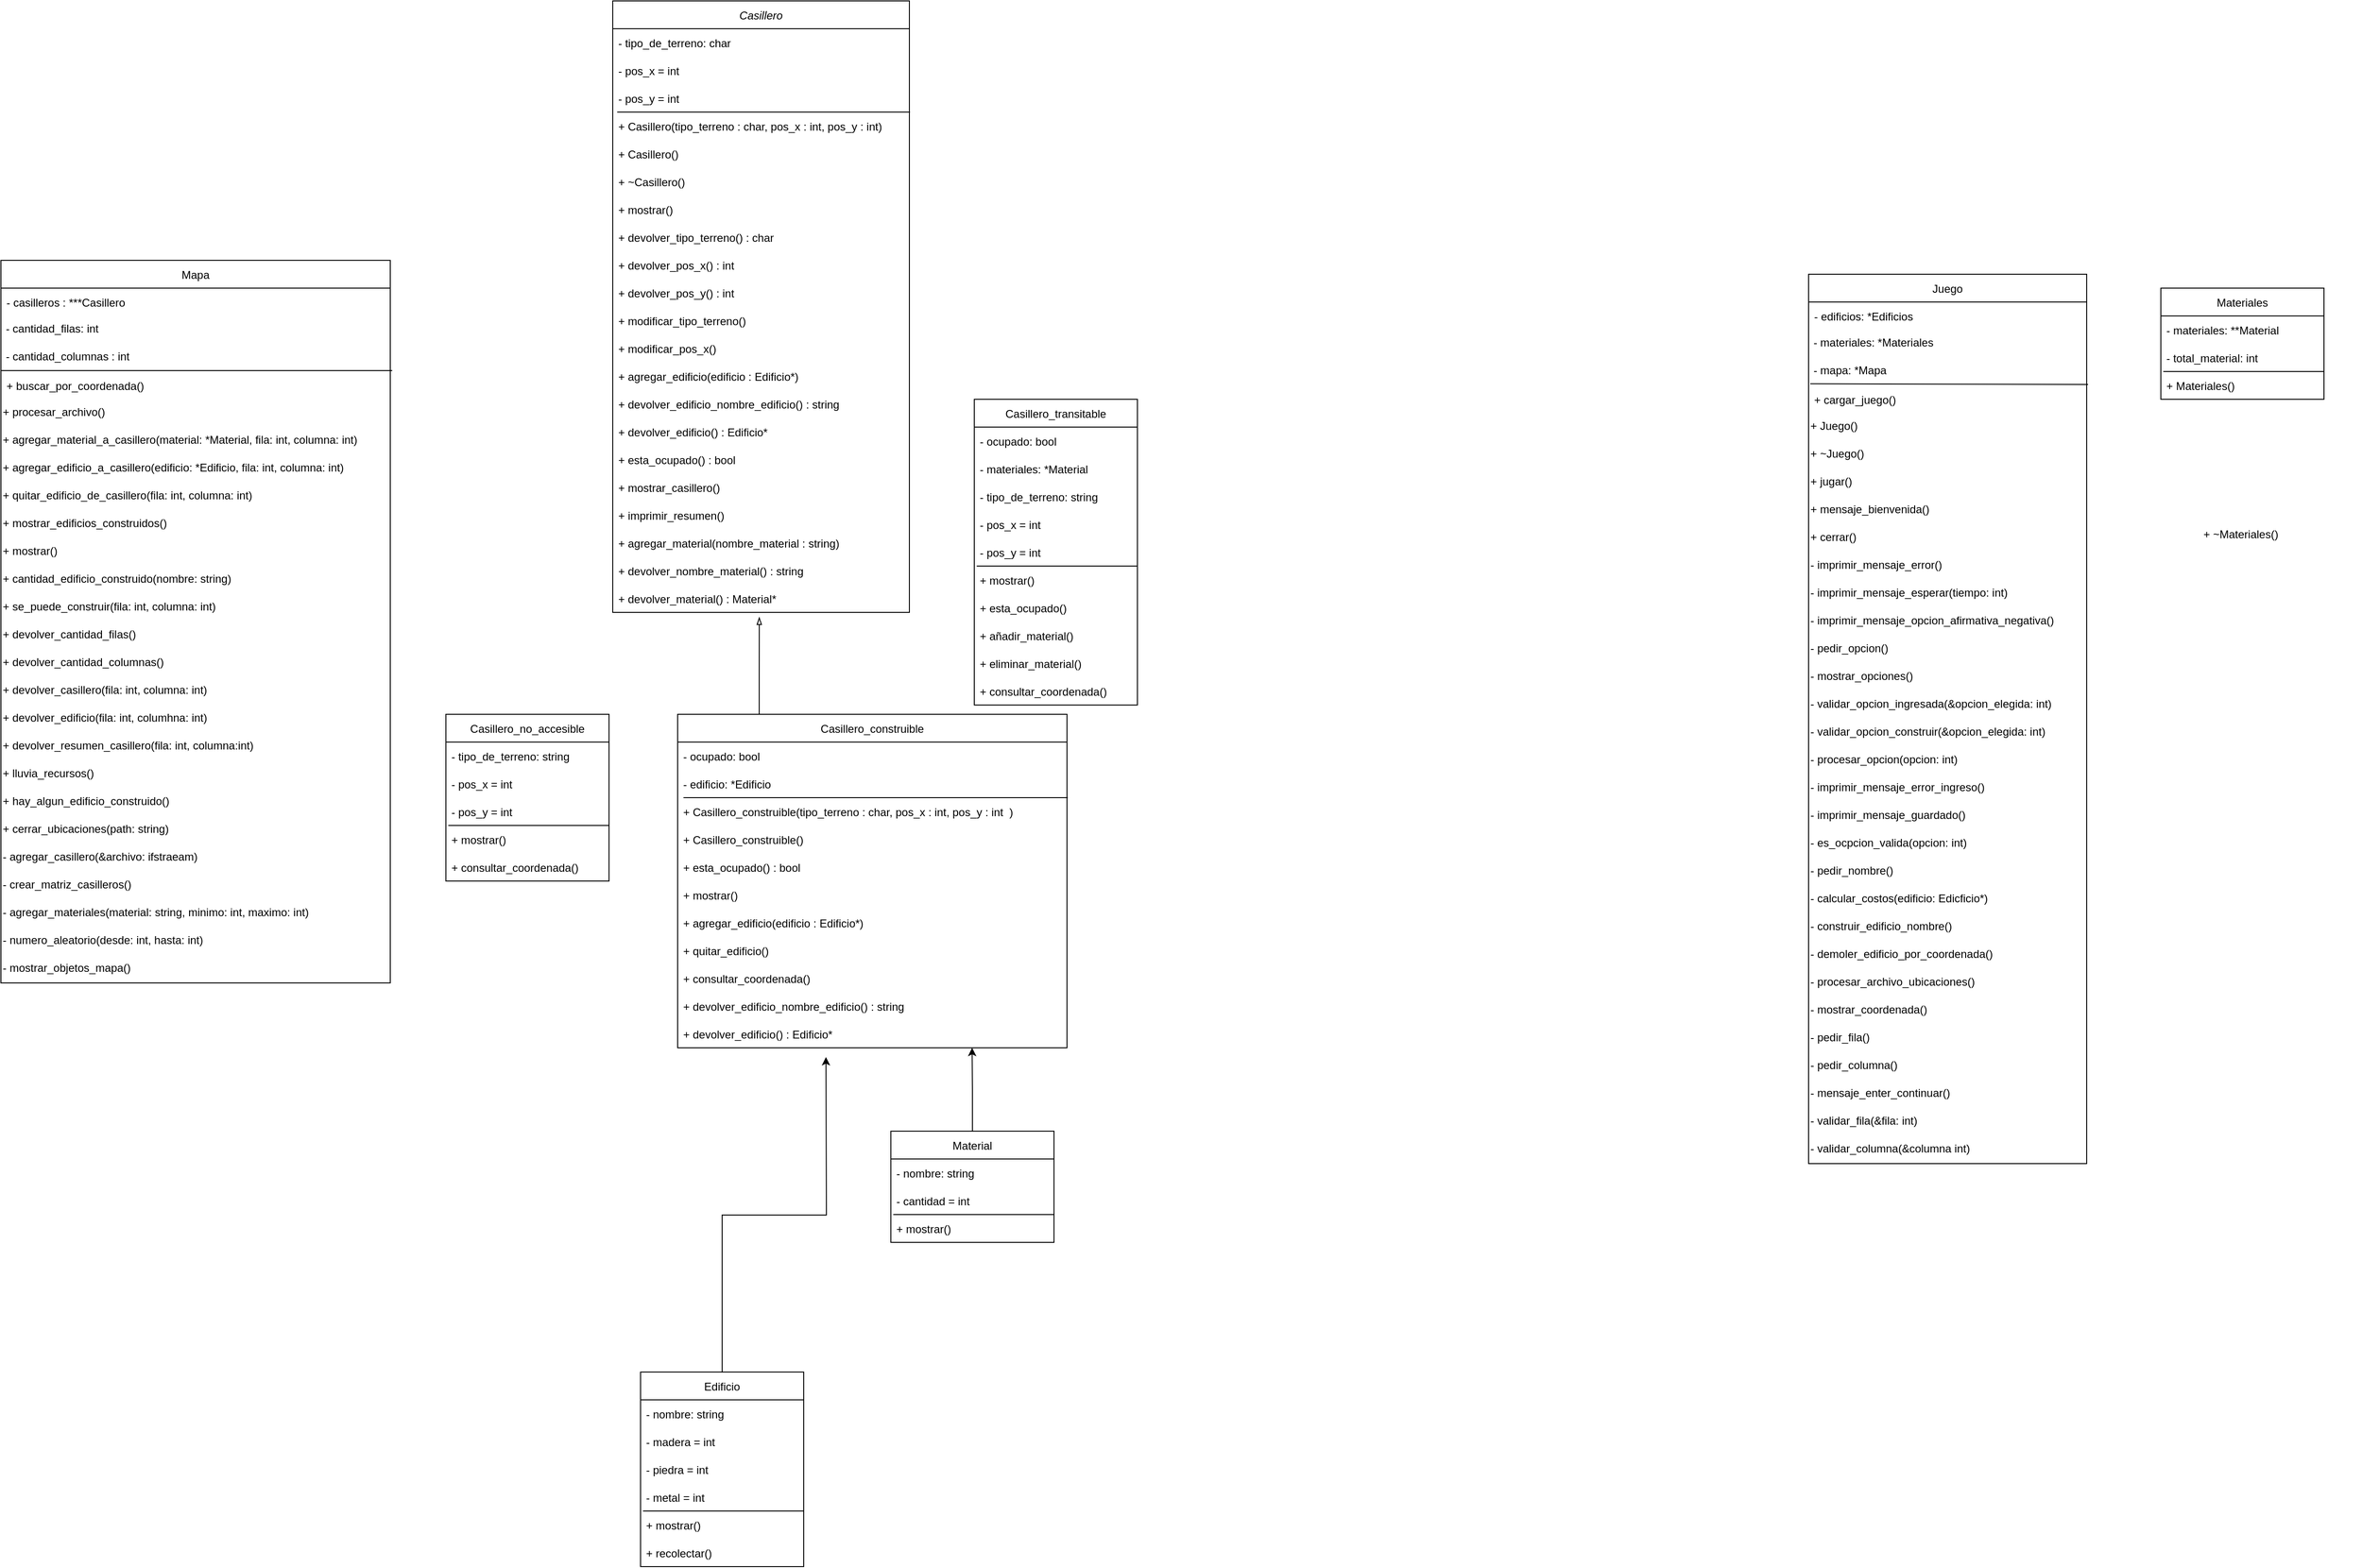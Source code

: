 <mxfile version="15.7.0" type="github">
  <diagram id="C5RBs43oDa-KdzZeNtuy" name="Page-1">
    <mxGraphModel dx="398" dy="1625" grid="1" gridSize="10" guides="1" tooltips="1" connect="1" arrows="1" fold="1" page="1" pageScale="1" pageWidth="827" pageHeight="1169" math="0" shadow="0">
      <root>
        <mxCell id="WIyWlLk6GJQsqaUBKTNV-0" />
        <mxCell id="WIyWlLk6GJQsqaUBKTNV-1" parent="WIyWlLk6GJQsqaUBKTNV-0" />
        <mxCell id="Kev87G5NXUICbZVva8Oe-28" style="edgeStyle=orthogonalEdgeStyle;rounded=0;orthogonalLoop=1;jettySize=auto;html=1;entryX=0.494;entryY=1.167;entryDx=0;entryDy=0;entryPerimeter=0;endArrow=blockThin;endFill=0;" edge="1" parent="WIyWlLk6GJQsqaUBKTNV-1" source="xGXZ_tOPPtuFmqoxac-9-1" target="Kev87G5NXUICbZVva8Oe-19">
          <mxGeometry relative="1" as="geometry">
            <Array as="points">
              <mxPoint x="848" y="540" />
              <mxPoint x="848" y="540" />
            </Array>
          </mxGeometry>
        </mxCell>
        <mxCell id="xGXZ_tOPPtuFmqoxac-9-1" value="Casillero_construible" style="swimlane;fontStyle=0;childLayout=stackLayout;horizontal=1;startSize=30;horizontalStack=0;resizeParent=1;resizeParentMax=0;resizeLast=0;collapsible=1;marginBottom=0;" parent="WIyWlLk6GJQsqaUBKTNV-1" vertex="1">
          <mxGeometry x="760" y="580" width="420" height="360" as="geometry" />
        </mxCell>
        <mxCell id="xGXZ_tOPPtuFmqoxac-9-2" value="- ocupado: bool" style="text;strokeColor=none;fillColor=none;align=left;verticalAlign=middle;spacingLeft=4;spacingRight=4;overflow=hidden;points=[[0,0.5],[1,0.5]];portConstraint=eastwest;rotatable=0;" parent="xGXZ_tOPPtuFmqoxac-9-1" vertex="1">
          <mxGeometry y="30" width="420" height="30" as="geometry" />
        </mxCell>
        <mxCell id="xGXZ_tOPPtuFmqoxac-9-3" value="- edificio: *Edificio" style="text;strokeColor=none;fillColor=none;align=left;verticalAlign=middle;spacingLeft=4;spacingRight=4;overflow=hidden;points=[[0,0.5],[1,0.5]];portConstraint=eastwest;rotatable=0;" parent="xGXZ_tOPPtuFmqoxac-9-1" vertex="1">
          <mxGeometry y="60" width="420" height="30" as="geometry" />
        </mxCell>
        <mxCell id="xGXZ_tOPPtuFmqoxac-9-9" value="" style="endArrow=none;html=1;rounded=0;entryX=1.002;entryY=0;entryDx=0;entryDy=0;entryPerimeter=0;exitX=0.015;exitY=0;exitDx=0;exitDy=0;exitPerimeter=0;" parent="xGXZ_tOPPtuFmqoxac-9-1" source="xGXZ_tOPPtuFmqoxac-9-8" target="xGXZ_tOPPtuFmqoxac-9-8" edge="1">
          <mxGeometry width="50" height="50" relative="1" as="geometry">
            <mxPoint y="179" as="sourcePoint" />
            <mxPoint x="120" y="179" as="targetPoint" />
          </mxGeometry>
        </mxCell>
        <mxCell id="xGXZ_tOPPtuFmqoxac-9-8" value="+ Casillero_construible(tipo_terreno : char, pos_x : int, pos_y : int  )" style="text;strokeColor=none;fillColor=none;align=left;verticalAlign=middle;spacingLeft=4;spacingRight=4;overflow=hidden;points=[[0,0.5],[1,0.5]];portConstraint=eastwest;rotatable=0;" parent="xGXZ_tOPPtuFmqoxac-9-1" vertex="1">
          <mxGeometry y="90" width="420" height="30" as="geometry" />
        </mxCell>
        <mxCell id="Kev87G5NXUICbZVva8Oe-29" value="+ Casillero_construible()" style="text;strokeColor=none;fillColor=none;align=left;verticalAlign=middle;spacingLeft=4;spacingRight=4;overflow=hidden;points=[[0,0.5],[1,0.5]];portConstraint=eastwest;rotatable=0;" vertex="1" parent="xGXZ_tOPPtuFmqoxac-9-1">
          <mxGeometry y="120" width="420" height="30" as="geometry" />
        </mxCell>
        <mxCell id="xGXZ_tOPPtuFmqoxac-9-10" value="+ esta_ocupado() : bool" style="text;strokeColor=none;fillColor=none;align=left;verticalAlign=middle;spacingLeft=4;spacingRight=4;overflow=hidden;points=[[0,0.5],[1,0.5]];portConstraint=eastwest;rotatable=0;" parent="xGXZ_tOPPtuFmqoxac-9-1" vertex="1">
          <mxGeometry y="150" width="420" height="30" as="geometry" />
        </mxCell>
        <mxCell id="Kev87G5NXUICbZVva8Oe-30" value="+ mostrar()" style="text;strokeColor=none;fillColor=none;align=left;verticalAlign=middle;spacingLeft=4;spacingRight=4;overflow=hidden;points=[[0,0.5],[1,0.5]];portConstraint=eastwest;rotatable=0;" vertex="1" parent="xGXZ_tOPPtuFmqoxac-9-1">
          <mxGeometry y="180" width="420" height="30" as="geometry" />
        </mxCell>
        <mxCell id="Kev87G5NXUICbZVva8Oe-31" value="+ agregar_edificio(edificio : Edificio*)" style="text;strokeColor=none;fillColor=none;align=left;verticalAlign=middle;spacingLeft=4;spacingRight=4;overflow=hidden;points=[[0,0.5],[1,0.5]];portConstraint=eastwest;rotatable=0;" vertex="1" parent="xGXZ_tOPPtuFmqoxac-9-1">
          <mxGeometry y="210" width="420" height="30" as="geometry" />
        </mxCell>
        <mxCell id="Kev87G5NXUICbZVva8Oe-17" value="+ quitar_edificio()" style="text;strokeColor=none;fillColor=none;align=left;verticalAlign=middle;spacingLeft=4;spacingRight=4;overflow=hidden;points=[[0,0.5],[1,0.5]];portConstraint=eastwest;rotatable=0;" vertex="1" parent="xGXZ_tOPPtuFmqoxac-9-1">
          <mxGeometry y="240" width="420" height="30" as="geometry" />
        </mxCell>
        <mxCell id="xGXZ_tOPPtuFmqoxac-9-31" value="+ consultar_coordenada()" style="text;strokeColor=none;fillColor=none;align=left;verticalAlign=middle;spacingLeft=4;spacingRight=4;overflow=hidden;points=[[0,0.5],[1,0.5]];portConstraint=eastwest;rotatable=0;" parent="xGXZ_tOPPtuFmqoxac-9-1" vertex="1">
          <mxGeometry y="270" width="420" height="30" as="geometry" />
        </mxCell>
        <mxCell id="Kev87G5NXUICbZVva8Oe-32" value="+ devolver_edificio_nombre_edificio() : string" style="text;strokeColor=none;fillColor=none;align=left;verticalAlign=middle;spacingLeft=4;spacingRight=4;overflow=hidden;points=[[0,0.5],[1,0.5]];portConstraint=eastwest;rotatable=0;" vertex="1" parent="xGXZ_tOPPtuFmqoxac-9-1">
          <mxGeometry y="300" width="420" height="30" as="geometry" />
        </mxCell>
        <mxCell id="Kev87G5NXUICbZVva8Oe-33" value="+ devolver_edificio() : Edificio*" style="text;strokeColor=none;fillColor=none;align=left;verticalAlign=middle;spacingLeft=4;spacingRight=4;overflow=hidden;points=[[0,0.5],[1,0.5]];portConstraint=eastwest;rotatable=0;" vertex="1" parent="xGXZ_tOPPtuFmqoxac-9-1">
          <mxGeometry y="330" width="420" height="30" as="geometry" />
        </mxCell>
        <mxCell id="xGXZ_tOPPtuFmqoxac-9-15" value="Mapa" style="swimlane;fontStyle=0;childLayout=stackLayout;horizontal=1;startSize=30;horizontalStack=0;resizeParent=1;resizeParentMax=0;resizeLast=0;collapsible=1;marginBottom=0;" parent="WIyWlLk6GJQsqaUBKTNV-1" vertex="1">
          <mxGeometry x="30" y="90" width="420" height="780" as="geometry" />
        </mxCell>
        <mxCell id="xGXZ_tOPPtuFmqoxac-9-28" value="- casilleros : ***Casillero " style="text;strokeColor=none;fillColor=none;align=left;verticalAlign=middle;spacingLeft=4;spacingRight=4;overflow=hidden;points=[[0,0.5],[1,0.5]];portConstraint=eastwest;rotatable=0;" parent="xGXZ_tOPPtuFmqoxac-9-15" vertex="1">
          <mxGeometry y="30" width="420" height="30" as="geometry" />
        </mxCell>
        <mxCell id="xGXZ_tOPPtuFmqoxac-9-241" value="&amp;nbsp;- cantidad_filas: int" style="text;whiteSpace=wrap;html=1;" parent="xGXZ_tOPPtuFmqoxac-9-15" vertex="1">
          <mxGeometry y="60" width="420" height="30" as="geometry" />
        </mxCell>
        <mxCell id="ObjNiQtIe-y4PP9NIwSY-3" value="&amp;nbsp;- cantidad_columnas : int" style="text;whiteSpace=wrap;html=1;" vertex="1" parent="xGXZ_tOPPtuFmqoxac-9-15">
          <mxGeometry y="90" width="420" height="30" as="geometry" />
        </mxCell>
        <mxCell id="xGXZ_tOPPtuFmqoxac-9-29" value="+ buscar_por_coordenada()" style="text;strokeColor=none;fillColor=none;align=left;verticalAlign=middle;spacingLeft=4;spacingRight=4;overflow=hidden;points=[[0,0.5],[1,0.5]];portConstraint=eastwest;rotatable=0;" parent="xGXZ_tOPPtuFmqoxac-9-15" vertex="1">
          <mxGeometry y="120" width="420" height="30" as="geometry" />
        </mxCell>
        <mxCell id="xGXZ_tOPPtuFmqoxac-9-21" value="" style="endArrow=none;html=1;rounded=0;entryX=1.005;entryY=-0.033;entryDx=0;entryDy=0;entryPerimeter=0;" parent="xGXZ_tOPPtuFmqoxac-9-15" target="xGXZ_tOPPtuFmqoxac-9-29" edge="1">
          <mxGeometry width="50" height="50" relative="1" as="geometry">
            <mxPoint y="119" as="sourcePoint" />
            <mxPoint x="139.44" y="60.16" as="targetPoint" />
            <Array as="points">
              <mxPoint x="180" y="119" />
            </Array>
          </mxGeometry>
        </mxCell>
        <mxCell id="ObjNiQtIe-y4PP9NIwSY-4" value="+ procesar_archivo()&amp;nbsp;" style="text;whiteSpace=wrap;html=1;" vertex="1" parent="xGXZ_tOPPtuFmqoxac-9-15">
          <mxGeometry y="150" width="420" height="30" as="geometry" />
        </mxCell>
        <mxCell id="ObjNiQtIe-y4PP9NIwSY-8" value="+ agregar_material_a_casillero(material: *Material, fila: int, columna: int)" style="text;whiteSpace=wrap;html=1;" vertex="1" parent="xGXZ_tOPPtuFmqoxac-9-15">
          <mxGeometry y="180" width="420" height="30" as="geometry" />
        </mxCell>
        <mxCell id="ObjNiQtIe-y4PP9NIwSY-6" value="+ agregar_edificio_a_casillero(edificio: *Edificio, fila: int, columna: int)" style="text;whiteSpace=wrap;html=1;" vertex="1" parent="xGXZ_tOPPtuFmqoxac-9-15">
          <mxGeometry y="210" width="420" height="30" as="geometry" />
        </mxCell>
        <mxCell id="ObjNiQtIe-y4PP9NIwSY-9" value="+ quitar_edificio_de_casillero(fila: int, columna: int)" style="text;whiteSpace=wrap;html=1;" vertex="1" parent="xGXZ_tOPPtuFmqoxac-9-15">
          <mxGeometry y="240" width="420" height="30" as="geometry" />
        </mxCell>
        <mxCell id="ObjNiQtIe-y4PP9NIwSY-10" value="+ mostrar_edificios_construidos()" style="text;whiteSpace=wrap;html=1;" vertex="1" parent="xGXZ_tOPPtuFmqoxac-9-15">
          <mxGeometry y="270" width="420" height="30" as="geometry" />
        </mxCell>
        <mxCell id="ObjNiQtIe-y4PP9NIwSY-5" value="+ mostrar()" style="text;whiteSpace=wrap;html=1;" vertex="1" parent="xGXZ_tOPPtuFmqoxac-9-15">
          <mxGeometry y="300" width="420" height="30" as="geometry" />
        </mxCell>
        <mxCell id="ObjNiQtIe-y4PP9NIwSY-11" value="+ cantidad_edificio_construido(nombre: string)" style="text;whiteSpace=wrap;html=1;" vertex="1" parent="xGXZ_tOPPtuFmqoxac-9-15">
          <mxGeometry y="330" width="420" height="30" as="geometry" />
        </mxCell>
        <mxCell id="ObjNiQtIe-y4PP9NIwSY-12" value="+ se_puede_construir(fila: int, columna: int)" style="text;whiteSpace=wrap;html=1;" vertex="1" parent="xGXZ_tOPPtuFmqoxac-9-15">
          <mxGeometry y="360" width="420" height="30" as="geometry" />
        </mxCell>
        <mxCell id="ObjNiQtIe-y4PP9NIwSY-13" value="+ devolver_cantidad_filas()" style="text;whiteSpace=wrap;html=1;" vertex="1" parent="xGXZ_tOPPtuFmqoxac-9-15">
          <mxGeometry y="390" width="420" height="30" as="geometry" />
        </mxCell>
        <mxCell id="ObjNiQtIe-y4PP9NIwSY-14" value="+ devolver_cantidad_columnas()" style="text;whiteSpace=wrap;html=1;" vertex="1" parent="xGXZ_tOPPtuFmqoxac-9-15">
          <mxGeometry y="420" width="420" height="30" as="geometry" />
        </mxCell>
        <mxCell id="ObjNiQtIe-y4PP9NIwSY-15" value="+ devolver_casillero(fila: int, columna: int)" style="text;whiteSpace=wrap;html=1;" vertex="1" parent="xGXZ_tOPPtuFmqoxac-9-15">
          <mxGeometry y="450" width="420" height="30" as="geometry" />
        </mxCell>
        <mxCell id="ObjNiQtIe-y4PP9NIwSY-17" value="+ devolver_edificio(fila: int, columhna: int)" style="text;whiteSpace=wrap;html=1;" vertex="1" parent="xGXZ_tOPPtuFmqoxac-9-15">
          <mxGeometry y="480" width="420" height="30" as="geometry" />
        </mxCell>
        <mxCell id="ObjNiQtIe-y4PP9NIwSY-16" value="+ devolver_resumen_casillero(fila: int, columna:int)" style="text;whiteSpace=wrap;html=1;" vertex="1" parent="xGXZ_tOPPtuFmqoxac-9-15">
          <mxGeometry y="510" width="420" height="30" as="geometry" />
        </mxCell>
        <mxCell id="ObjNiQtIe-y4PP9NIwSY-18" value="+ lluvia_recursos()" style="text;whiteSpace=wrap;html=1;" vertex="1" parent="xGXZ_tOPPtuFmqoxac-9-15">
          <mxGeometry y="540" width="420" height="30" as="geometry" />
        </mxCell>
        <mxCell id="ObjNiQtIe-y4PP9NIwSY-19" value="+ hay_algun_edificio_construido()" style="text;whiteSpace=wrap;html=1;" vertex="1" parent="xGXZ_tOPPtuFmqoxac-9-15">
          <mxGeometry y="570" width="420" height="30" as="geometry" />
        </mxCell>
        <mxCell id="ObjNiQtIe-y4PP9NIwSY-20" value="+ cerrar_ubicaciones(path: string)" style="text;whiteSpace=wrap;html=1;" vertex="1" parent="xGXZ_tOPPtuFmqoxac-9-15">
          <mxGeometry y="600" width="420" height="30" as="geometry" />
        </mxCell>
        <mxCell id="ObjNiQtIe-y4PP9NIwSY-21" value="- agregar_casillero(&amp;amp;archivo: ifstraeam)" style="text;whiteSpace=wrap;html=1;" vertex="1" parent="xGXZ_tOPPtuFmqoxac-9-15">
          <mxGeometry y="630" width="420" height="30" as="geometry" />
        </mxCell>
        <mxCell id="ObjNiQtIe-y4PP9NIwSY-22" value="- crear_matriz_casilleros()" style="text;whiteSpace=wrap;html=1;" vertex="1" parent="xGXZ_tOPPtuFmqoxac-9-15">
          <mxGeometry y="660" width="420" height="30" as="geometry" />
        </mxCell>
        <mxCell id="ObjNiQtIe-y4PP9NIwSY-24" value="- agregar_materiales(material: string, minimo: int, maximo: int)" style="text;whiteSpace=wrap;html=1;" vertex="1" parent="xGXZ_tOPPtuFmqoxac-9-15">
          <mxGeometry y="690" width="420" height="30" as="geometry" />
        </mxCell>
        <mxCell id="ObjNiQtIe-y4PP9NIwSY-23" value="- numero_aleatorio(desde: int, hasta: int)" style="text;whiteSpace=wrap;html=1;" vertex="1" parent="xGXZ_tOPPtuFmqoxac-9-15">
          <mxGeometry y="720" width="420" height="30" as="geometry" />
        </mxCell>
        <mxCell id="ObjNiQtIe-y4PP9NIwSY-25" value="- mostrar_objetos_mapa()" style="text;whiteSpace=wrap;html=1;" vertex="1" parent="xGXZ_tOPPtuFmqoxac-9-15">
          <mxGeometry y="750" width="420" height="30" as="geometry" />
        </mxCell>
        <mxCell id="xGXZ_tOPPtuFmqoxac-9-189" value="Casillero_transitable" style="swimlane;fontStyle=0;childLayout=stackLayout;horizontal=1;startSize=30;horizontalStack=0;resizeParent=1;resizeParentMax=0;resizeLast=0;collapsible=1;marginBottom=0;" parent="WIyWlLk6GJQsqaUBKTNV-1" vertex="1">
          <mxGeometry x="1080" y="240" width="176" height="330" as="geometry" />
        </mxCell>
        <mxCell id="xGXZ_tOPPtuFmqoxac-9-190" value="- ocupado: bool" style="text;strokeColor=none;fillColor=none;align=left;verticalAlign=middle;spacingLeft=4;spacingRight=4;overflow=hidden;points=[[0,0.5],[1,0.5]];portConstraint=eastwest;rotatable=0;" parent="xGXZ_tOPPtuFmqoxac-9-189" vertex="1">
          <mxGeometry y="30" width="176" height="30" as="geometry" />
        </mxCell>
        <mxCell id="xGXZ_tOPPtuFmqoxac-9-192" value="- materiales: *Material" style="text;strokeColor=none;fillColor=none;align=left;verticalAlign=middle;spacingLeft=4;spacingRight=4;overflow=hidden;points=[[0,0.5],[1,0.5]];portConstraint=eastwest;rotatable=0;" parent="xGXZ_tOPPtuFmqoxac-9-189" vertex="1">
          <mxGeometry y="60" width="176" height="30" as="geometry" />
        </mxCell>
        <mxCell id="xGXZ_tOPPtuFmqoxac-9-193" value="- tipo_de_terreno: string" style="text;strokeColor=none;fillColor=none;align=left;verticalAlign=middle;spacingLeft=4;spacingRight=4;overflow=hidden;points=[[0,0.5],[1,0.5]];portConstraint=eastwest;rotatable=0;" parent="xGXZ_tOPPtuFmqoxac-9-189" vertex="1">
          <mxGeometry y="90" width="176" height="30" as="geometry" />
        </mxCell>
        <mxCell id="xGXZ_tOPPtuFmqoxac-9-194" value="- pos_x = int" style="text;strokeColor=none;fillColor=none;align=left;verticalAlign=middle;spacingLeft=4;spacingRight=4;overflow=hidden;points=[[0,0.5],[1,0.5]];portConstraint=eastwest;rotatable=0;" parent="xGXZ_tOPPtuFmqoxac-9-189" vertex="1">
          <mxGeometry y="120" width="176" height="30" as="geometry" />
        </mxCell>
        <mxCell id="xGXZ_tOPPtuFmqoxac-9-195" value="- pos_y = int" style="text;strokeColor=none;fillColor=none;align=left;verticalAlign=middle;spacingLeft=4;spacingRight=4;overflow=hidden;points=[[0,0.5],[1,0.5]];portConstraint=eastwest;rotatable=0;" parent="xGXZ_tOPPtuFmqoxac-9-189" vertex="1">
          <mxGeometry y="150" width="176" height="30" as="geometry" />
        </mxCell>
        <mxCell id="xGXZ_tOPPtuFmqoxac-9-196" value="" style="endArrow=none;html=1;rounded=0;entryX=1.002;entryY=0;entryDx=0;entryDy=0;entryPerimeter=0;exitX=0.015;exitY=0;exitDx=0;exitDy=0;exitPerimeter=0;" parent="xGXZ_tOPPtuFmqoxac-9-189" source="xGXZ_tOPPtuFmqoxac-9-197" target="xGXZ_tOPPtuFmqoxac-9-197" edge="1">
          <mxGeometry width="50" height="50" relative="1" as="geometry">
            <mxPoint y="179" as="sourcePoint" />
            <mxPoint x="120" y="179" as="targetPoint" />
          </mxGeometry>
        </mxCell>
        <mxCell id="xGXZ_tOPPtuFmqoxac-9-197" value="+ mostrar()" style="text;strokeColor=none;fillColor=none;align=left;verticalAlign=middle;spacingLeft=4;spacingRight=4;overflow=hidden;points=[[0,0.5],[1,0.5]];portConstraint=eastwest;rotatable=0;" parent="xGXZ_tOPPtuFmqoxac-9-189" vertex="1">
          <mxGeometry y="180" width="176" height="30" as="geometry" />
        </mxCell>
        <mxCell id="xGXZ_tOPPtuFmqoxac-9-198" value="+ esta_ocupado()" style="text;strokeColor=none;fillColor=none;align=left;verticalAlign=middle;spacingLeft=4;spacingRight=4;overflow=hidden;points=[[0,0.5],[1,0.5]];portConstraint=eastwest;rotatable=0;" parent="xGXZ_tOPPtuFmqoxac-9-189" vertex="1">
          <mxGeometry y="210" width="176" height="30" as="geometry" />
        </mxCell>
        <mxCell id="xGXZ_tOPPtuFmqoxac-9-201" value="+ añadir_material()" style="text;strokeColor=none;fillColor=none;align=left;verticalAlign=middle;spacingLeft=4;spacingRight=4;overflow=hidden;points=[[0,0.5],[1,0.5]];portConstraint=eastwest;rotatable=0;" parent="xGXZ_tOPPtuFmqoxac-9-189" vertex="1">
          <mxGeometry y="240" width="176" height="30" as="geometry" />
        </mxCell>
        <mxCell id="xGXZ_tOPPtuFmqoxac-9-202" value="+ eliminar_material()" style="text;strokeColor=none;fillColor=none;align=left;verticalAlign=middle;spacingLeft=4;spacingRight=4;overflow=hidden;points=[[0,0.5],[1,0.5]];portConstraint=eastwest;rotatable=0;" parent="xGXZ_tOPPtuFmqoxac-9-189" vertex="1">
          <mxGeometry y="270" width="176" height="30" as="geometry" />
        </mxCell>
        <mxCell id="xGXZ_tOPPtuFmqoxac-9-203" value="+ consultar_coordenada()" style="text;strokeColor=none;fillColor=none;align=left;verticalAlign=middle;spacingLeft=4;spacingRight=4;overflow=hidden;points=[[0,0.5],[1,0.5]];portConstraint=eastwest;rotatable=0;" parent="xGXZ_tOPPtuFmqoxac-9-189" vertex="1">
          <mxGeometry y="300" width="176" height="30" as="geometry" />
        </mxCell>
        <mxCell id="xGXZ_tOPPtuFmqoxac-9-204" value="Casillero_no_accesible" style="swimlane;fontStyle=0;childLayout=stackLayout;horizontal=1;startSize=30;horizontalStack=0;resizeParent=1;resizeParentMax=0;resizeLast=0;collapsible=1;marginBottom=0;" parent="WIyWlLk6GJQsqaUBKTNV-1" vertex="1">
          <mxGeometry x="510" y="580" width="176" height="180" as="geometry" />
        </mxCell>
        <mxCell id="xGXZ_tOPPtuFmqoxac-9-207" value="- tipo_de_terreno: string" style="text;strokeColor=none;fillColor=none;align=left;verticalAlign=middle;spacingLeft=4;spacingRight=4;overflow=hidden;points=[[0,0.5],[1,0.5]];portConstraint=eastwest;rotatable=0;" parent="xGXZ_tOPPtuFmqoxac-9-204" vertex="1">
          <mxGeometry y="30" width="176" height="30" as="geometry" />
        </mxCell>
        <mxCell id="xGXZ_tOPPtuFmqoxac-9-208" value="- pos_x = int" style="text;strokeColor=none;fillColor=none;align=left;verticalAlign=middle;spacingLeft=4;spacingRight=4;overflow=hidden;points=[[0,0.5],[1,0.5]];portConstraint=eastwest;rotatable=0;" parent="xGXZ_tOPPtuFmqoxac-9-204" vertex="1">
          <mxGeometry y="60" width="176" height="30" as="geometry" />
        </mxCell>
        <mxCell id="xGXZ_tOPPtuFmqoxac-9-209" value="- pos_y = int" style="text;strokeColor=none;fillColor=none;align=left;verticalAlign=middle;spacingLeft=4;spacingRight=4;overflow=hidden;points=[[0,0.5],[1,0.5]];portConstraint=eastwest;rotatable=0;" parent="xGXZ_tOPPtuFmqoxac-9-204" vertex="1">
          <mxGeometry y="90" width="176" height="30" as="geometry" />
        </mxCell>
        <mxCell id="xGXZ_tOPPtuFmqoxac-9-210" value="" style="endArrow=none;html=1;rounded=0;entryX=1.002;entryY=0;entryDx=0;entryDy=0;entryPerimeter=0;exitX=0.015;exitY=0;exitDx=0;exitDy=0;exitPerimeter=0;" parent="xGXZ_tOPPtuFmqoxac-9-204" source="xGXZ_tOPPtuFmqoxac-9-211" target="xGXZ_tOPPtuFmqoxac-9-211" edge="1">
          <mxGeometry width="50" height="50" relative="1" as="geometry">
            <mxPoint y="179" as="sourcePoint" />
            <mxPoint x="120" y="179" as="targetPoint" />
          </mxGeometry>
        </mxCell>
        <mxCell id="xGXZ_tOPPtuFmqoxac-9-211" value="+ mostrar()" style="text;strokeColor=none;fillColor=none;align=left;verticalAlign=middle;spacingLeft=4;spacingRight=4;overflow=hidden;points=[[0,0.5],[1,0.5]];portConstraint=eastwest;rotatable=0;" parent="xGXZ_tOPPtuFmqoxac-9-204" vertex="1">
          <mxGeometry y="120" width="176" height="30" as="geometry" />
        </mxCell>
        <mxCell id="xGXZ_tOPPtuFmqoxac-9-215" value="+ consultar_coordenada()" style="text;strokeColor=none;fillColor=none;align=left;verticalAlign=middle;spacingLeft=4;spacingRight=4;overflow=hidden;points=[[0,0.5],[1,0.5]];portConstraint=eastwest;rotatable=0;" parent="xGXZ_tOPPtuFmqoxac-9-204" vertex="1">
          <mxGeometry y="150" width="176" height="30" as="geometry" />
        </mxCell>
        <mxCell id="xGXZ_tOPPtuFmqoxac-9-216" value="Casillero" style="swimlane;fontStyle=2;childLayout=stackLayout;horizontal=1;startSize=30;horizontalStack=0;resizeParent=1;resizeParentMax=0;resizeLast=0;collapsible=1;marginBottom=0;" parent="WIyWlLk6GJQsqaUBKTNV-1" vertex="1">
          <mxGeometry x="690" y="-190" width="320" height="660" as="geometry" />
        </mxCell>
        <mxCell id="xGXZ_tOPPtuFmqoxac-9-217" value="- tipo_de_terreno: char" style="text;strokeColor=none;fillColor=none;align=left;verticalAlign=middle;spacingLeft=4;spacingRight=4;overflow=hidden;points=[[0,0.5],[1,0.5]];portConstraint=eastwest;rotatable=0;" parent="xGXZ_tOPPtuFmqoxac-9-216" vertex="1">
          <mxGeometry y="30" width="320" height="30" as="geometry" />
        </mxCell>
        <mxCell id="xGXZ_tOPPtuFmqoxac-9-218" value="- pos_x = int" style="text;strokeColor=none;fillColor=none;align=left;verticalAlign=middle;spacingLeft=4;spacingRight=4;overflow=hidden;points=[[0,0.5],[1,0.5]];portConstraint=eastwest;rotatable=0;" parent="xGXZ_tOPPtuFmqoxac-9-216" vertex="1">
          <mxGeometry y="60" width="320" height="30" as="geometry" />
        </mxCell>
        <mxCell id="xGXZ_tOPPtuFmqoxac-9-219" value="- pos_y = int" style="text;strokeColor=none;fillColor=none;align=left;verticalAlign=middle;spacingLeft=4;spacingRight=4;overflow=hidden;points=[[0,0.5],[1,0.5]];portConstraint=eastwest;rotatable=0;" parent="xGXZ_tOPPtuFmqoxac-9-216" vertex="1">
          <mxGeometry y="90" width="320" height="30" as="geometry" />
        </mxCell>
        <mxCell id="xGXZ_tOPPtuFmqoxac-9-220" value="" style="endArrow=none;html=1;rounded=0;entryX=1.002;entryY=0;entryDx=0;entryDy=0;entryPerimeter=0;exitX=0.015;exitY=0;exitDx=0;exitDy=0;exitPerimeter=0;" parent="xGXZ_tOPPtuFmqoxac-9-216" source="xGXZ_tOPPtuFmqoxac-9-221" target="xGXZ_tOPPtuFmqoxac-9-221" edge="1">
          <mxGeometry width="50" height="50" relative="1" as="geometry">
            <mxPoint y="179" as="sourcePoint" />
            <mxPoint x="120" y="179" as="targetPoint" />
          </mxGeometry>
        </mxCell>
        <mxCell id="xGXZ_tOPPtuFmqoxac-9-221" value="+ Casillero(tipo_terreno : char, pos_x : int, pos_y : int)" style="text;strokeColor=none;fillColor=none;align=left;verticalAlign=middle;spacingLeft=4;spacingRight=4;overflow=hidden;points=[[0,0.5],[1,0.5]];portConstraint=eastwest;rotatable=0;" parent="xGXZ_tOPPtuFmqoxac-9-216" vertex="1">
          <mxGeometry y="120" width="320" height="30" as="geometry" />
        </mxCell>
        <mxCell id="Kev87G5NXUICbZVva8Oe-3" value="+ Casillero()" style="text;strokeColor=none;fillColor=none;align=left;verticalAlign=middle;spacingLeft=4;spacingRight=4;overflow=hidden;points=[[0,0.5],[1,0.5]];portConstraint=eastwest;rotatable=0;" vertex="1" parent="xGXZ_tOPPtuFmqoxac-9-216">
          <mxGeometry y="150" width="320" height="30" as="geometry" />
        </mxCell>
        <mxCell id="Kev87G5NXUICbZVva8Oe-10" value="+ ~Casillero()" style="text;strokeColor=none;fillColor=none;align=left;verticalAlign=middle;spacingLeft=4;spacingRight=4;overflow=hidden;points=[[0,0.5],[1,0.5]];portConstraint=eastwest;rotatable=0;" vertex="1" parent="xGXZ_tOPPtuFmqoxac-9-216">
          <mxGeometry y="180" width="320" height="30" as="geometry" />
        </mxCell>
        <mxCell id="Kev87G5NXUICbZVva8Oe-16" value="+ mostrar()" style="text;strokeColor=none;fillColor=none;align=left;verticalAlign=middle;spacingLeft=4;spacingRight=4;overflow=hidden;points=[[0,0.5],[1,0.5]];portConstraint=eastwest;rotatable=0;" vertex="1" parent="xGXZ_tOPPtuFmqoxac-9-216">
          <mxGeometry y="210" width="320" height="30" as="geometry" />
        </mxCell>
        <mxCell id="Kev87G5NXUICbZVva8Oe-2" value="+ devolver_tipo_terreno() : char" style="text;strokeColor=none;fillColor=none;align=left;verticalAlign=middle;spacingLeft=4;spacingRight=4;overflow=hidden;points=[[0,0.5],[1,0.5]];portConstraint=eastwest;rotatable=0;" vertex="1" parent="xGXZ_tOPPtuFmqoxac-9-216">
          <mxGeometry y="240" width="320" height="30" as="geometry" />
        </mxCell>
        <mxCell id="Kev87G5NXUICbZVva8Oe-4" value="+ devolver_pos_x() : int" style="text;strokeColor=none;fillColor=none;align=left;verticalAlign=middle;spacingLeft=4;spacingRight=4;overflow=hidden;points=[[0,0.5],[1,0.5]];portConstraint=eastwest;rotatable=0;" vertex="1" parent="xGXZ_tOPPtuFmqoxac-9-216">
          <mxGeometry y="270" width="320" height="30" as="geometry" />
        </mxCell>
        <mxCell id="Kev87G5NXUICbZVva8Oe-11" value="+ devolver_pos_y() : int" style="text;strokeColor=none;fillColor=none;align=left;verticalAlign=middle;spacingLeft=4;spacingRight=4;overflow=hidden;points=[[0,0.5],[1,0.5]];portConstraint=eastwest;rotatable=0;" vertex="1" parent="xGXZ_tOPPtuFmqoxac-9-216">
          <mxGeometry y="300" width="320" height="30" as="geometry" />
        </mxCell>
        <mxCell id="Kev87G5NXUICbZVva8Oe-15" value="+ modificar_tipo_terreno() " style="text;strokeColor=none;fillColor=none;align=left;verticalAlign=middle;spacingLeft=4;spacingRight=4;overflow=hidden;points=[[0,0.5],[1,0.5]];portConstraint=eastwest;rotatable=0;" vertex="1" parent="xGXZ_tOPPtuFmqoxac-9-216">
          <mxGeometry y="330" width="320" height="30" as="geometry" />
        </mxCell>
        <mxCell id="Kev87G5NXUICbZVva8Oe-12" value="+ modificar_pos_x() " style="text;strokeColor=none;fillColor=none;align=left;verticalAlign=middle;spacingLeft=4;spacingRight=4;overflow=hidden;points=[[0,0.5],[1,0.5]];portConstraint=eastwest;rotatable=0;" vertex="1" parent="xGXZ_tOPPtuFmqoxac-9-216">
          <mxGeometry y="360" width="320" height="30" as="geometry" />
        </mxCell>
        <mxCell id="Kev87G5NXUICbZVva8Oe-13" value="+ agregar_edificio(edificio : Edificio*)" style="text;strokeColor=none;fillColor=none;align=left;verticalAlign=middle;spacingLeft=4;spacingRight=4;overflow=hidden;points=[[0,0.5],[1,0.5]];portConstraint=eastwest;rotatable=0;" vertex="1" parent="xGXZ_tOPPtuFmqoxac-9-216">
          <mxGeometry y="390" width="320" height="30" as="geometry" />
        </mxCell>
        <mxCell id="Kev87G5NXUICbZVva8Oe-20" value="+ devolver_edificio_nombre_edificio() : string" style="text;strokeColor=none;fillColor=none;align=left;verticalAlign=middle;spacingLeft=4;spacingRight=4;overflow=hidden;points=[[0,0.5],[1,0.5]];portConstraint=eastwest;rotatable=0;" vertex="1" parent="xGXZ_tOPPtuFmqoxac-9-216">
          <mxGeometry y="420" width="320" height="30" as="geometry" />
        </mxCell>
        <mxCell id="Kev87G5NXUICbZVva8Oe-24" value="+ devolver_edificio() : Edificio*" style="text;strokeColor=none;fillColor=none;align=left;verticalAlign=middle;spacingLeft=4;spacingRight=4;overflow=hidden;points=[[0,0.5],[1,0.5]];portConstraint=eastwest;rotatable=0;" vertex="1" parent="xGXZ_tOPPtuFmqoxac-9-216">
          <mxGeometry y="450" width="320" height="30" as="geometry" />
        </mxCell>
        <mxCell id="Kev87G5NXUICbZVva8Oe-22" value="+ esta_ocupado() : bool" style="text;strokeColor=none;fillColor=none;align=left;verticalAlign=middle;spacingLeft=4;spacingRight=4;overflow=hidden;points=[[0,0.5],[1,0.5]];portConstraint=eastwest;rotatable=0;" vertex="1" parent="xGXZ_tOPPtuFmqoxac-9-216">
          <mxGeometry y="480" width="320" height="30" as="geometry" />
        </mxCell>
        <mxCell id="Kev87G5NXUICbZVva8Oe-23" value="+ mostrar_casillero()" style="text;strokeColor=none;fillColor=none;align=left;verticalAlign=middle;spacingLeft=4;spacingRight=4;overflow=hidden;points=[[0,0.5],[1,0.5]];portConstraint=eastwest;rotatable=0;" vertex="1" parent="xGXZ_tOPPtuFmqoxac-9-216">
          <mxGeometry y="510" width="320" height="30" as="geometry" />
        </mxCell>
        <mxCell id="Kev87G5NXUICbZVva8Oe-21" value="+ imprimir_resumen()" style="text;strokeColor=none;fillColor=none;align=left;verticalAlign=middle;spacingLeft=4;spacingRight=4;overflow=hidden;points=[[0,0.5],[1,0.5]];portConstraint=eastwest;rotatable=0;" vertex="1" parent="xGXZ_tOPPtuFmqoxac-9-216">
          <mxGeometry y="540" width="320" height="30" as="geometry" />
        </mxCell>
        <mxCell id="Kev87G5NXUICbZVva8Oe-18" value="+ agregar_material(nombre_material : string)" style="text;strokeColor=none;fillColor=none;align=left;verticalAlign=middle;spacingLeft=4;spacingRight=4;overflow=hidden;points=[[0,0.5],[1,0.5]];portConstraint=eastwest;rotatable=0;" vertex="1" parent="xGXZ_tOPPtuFmqoxac-9-216">
          <mxGeometry y="570" width="320" height="30" as="geometry" />
        </mxCell>
        <mxCell id="Kev87G5NXUICbZVva8Oe-25" value="+ devolver_nombre_material() : string" style="text;strokeColor=none;fillColor=none;align=left;verticalAlign=middle;spacingLeft=4;spacingRight=4;overflow=hidden;points=[[0,0.5],[1,0.5]];portConstraint=eastwest;rotatable=0;fontStyle=0" vertex="1" parent="xGXZ_tOPPtuFmqoxac-9-216">
          <mxGeometry y="600" width="320" height="30" as="geometry" />
        </mxCell>
        <mxCell id="Kev87G5NXUICbZVva8Oe-19" value="+ devolver_material() : Material*" style="text;strokeColor=none;fillColor=none;align=left;verticalAlign=middle;spacingLeft=4;spacingRight=4;overflow=hidden;points=[[0,0.5],[1,0.5]];portConstraint=eastwest;rotatable=0;" vertex="1" parent="xGXZ_tOPPtuFmqoxac-9-216">
          <mxGeometry y="630" width="320" height="30" as="geometry" />
        </mxCell>
        <mxCell id="xGXZ_tOPPtuFmqoxac-9-240" style="edgeStyle=orthogonalEdgeStyle;rounded=0;orthogonalLoop=1;jettySize=auto;html=1;exitX=0.5;exitY=0;exitDx=0;exitDy=0;" parent="WIyWlLk6GJQsqaUBKTNV-1" source="xGXZ_tOPPtuFmqoxac-9-227" edge="1">
          <mxGeometry relative="1" as="geometry">
            <mxPoint x="920" y="950" as="targetPoint" />
          </mxGeometry>
        </mxCell>
        <mxCell id="xGXZ_tOPPtuFmqoxac-9-227" value="Edificio" style="swimlane;fontStyle=0;childLayout=stackLayout;horizontal=1;startSize=30;horizontalStack=0;resizeParent=1;resizeParentMax=0;resizeLast=0;collapsible=1;marginBottom=0;" parent="WIyWlLk6GJQsqaUBKTNV-1" vertex="1">
          <mxGeometry x="720" y="1290" width="176" height="210" as="geometry" />
        </mxCell>
        <mxCell id="xGXZ_tOPPtuFmqoxac-9-228" value="- nombre: string" style="text;strokeColor=none;fillColor=none;align=left;verticalAlign=middle;spacingLeft=4;spacingRight=4;overflow=hidden;points=[[0,0.5],[1,0.5]];portConstraint=eastwest;rotatable=0;" parent="xGXZ_tOPPtuFmqoxac-9-227" vertex="1">
          <mxGeometry y="30" width="176" height="30" as="geometry" />
        </mxCell>
        <mxCell id="xGXZ_tOPPtuFmqoxac-9-229" value="- madera = int" style="text;strokeColor=none;fillColor=none;align=left;verticalAlign=middle;spacingLeft=4;spacingRight=4;overflow=hidden;points=[[0,0.5],[1,0.5]];portConstraint=eastwest;rotatable=0;" parent="xGXZ_tOPPtuFmqoxac-9-227" vertex="1">
          <mxGeometry y="60" width="176" height="30" as="geometry" />
        </mxCell>
        <mxCell id="xGXZ_tOPPtuFmqoxac-9-230" value="- piedra = int" style="text;strokeColor=none;fillColor=none;align=left;verticalAlign=middle;spacingLeft=4;spacingRight=4;overflow=hidden;points=[[0,0.5],[1,0.5]];portConstraint=eastwest;rotatable=0;" parent="xGXZ_tOPPtuFmqoxac-9-227" vertex="1">
          <mxGeometry y="90" width="176" height="30" as="geometry" />
        </mxCell>
        <mxCell id="xGXZ_tOPPtuFmqoxac-9-231" value="" style="endArrow=none;html=1;rounded=0;entryX=1.002;entryY=0;entryDx=0;entryDy=0;entryPerimeter=0;exitX=0.015;exitY=0;exitDx=0;exitDy=0;exitPerimeter=0;" parent="xGXZ_tOPPtuFmqoxac-9-227" source="xGXZ_tOPPtuFmqoxac-9-232" target="xGXZ_tOPPtuFmqoxac-9-232" edge="1">
          <mxGeometry width="50" height="50" relative="1" as="geometry">
            <mxPoint y="179" as="sourcePoint" />
            <mxPoint x="120" y="179" as="targetPoint" />
          </mxGeometry>
        </mxCell>
        <mxCell id="xGXZ_tOPPtuFmqoxac-9-234" value="- metal = int" style="text;strokeColor=none;fillColor=none;align=left;verticalAlign=middle;spacingLeft=4;spacingRight=4;overflow=hidden;points=[[0,0.5],[1,0.5]];portConstraint=eastwest;rotatable=0;" parent="xGXZ_tOPPtuFmqoxac-9-227" vertex="1">
          <mxGeometry y="120" width="176" height="30" as="geometry" />
        </mxCell>
        <mxCell id="xGXZ_tOPPtuFmqoxac-9-232" value="+ mostrar()" style="text;strokeColor=none;fillColor=none;align=left;verticalAlign=middle;spacingLeft=4;spacingRight=4;overflow=hidden;points=[[0,0.5],[1,0.5]];portConstraint=eastwest;rotatable=0;" parent="xGXZ_tOPPtuFmqoxac-9-227" vertex="1">
          <mxGeometry y="150" width="176" height="30" as="geometry" />
        </mxCell>
        <mxCell id="xGXZ_tOPPtuFmqoxac-9-233" value="+ recolectar()" style="text;strokeColor=none;fillColor=none;align=left;verticalAlign=middle;spacingLeft=4;spacingRight=4;overflow=hidden;points=[[0,0.5],[1,0.5]];portConstraint=eastwest;rotatable=0;" parent="xGXZ_tOPPtuFmqoxac-9-227" vertex="1">
          <mxGeometry y="180" width="176" height="30" as="geometry" />
        </mxCell>
        <mxCell id="xGXZ_tOPPtuFmqoxac-9-252" style="edgeStyle=orthogonalEdgeStyle;rounded=0;orthogonalLoop=1;jettySize=auto;html=1;exitX=0.5;exitY=0;exitDx=0;exitDy=0;" parent="WIyWlLk6GJQsqaUBKTNV-1" source="xGXZ_tOPPtuFmqoxac-9-243" edge="1">
          <mxGeometry relative="1" as="geometry">
            <mxPoint x="1077.65" y="940" as="targetPoint" />
          </mxGeometry>
        </mxCell>
        <mxCell id="xGXZ_tOPPtuFmqoxac-9-243" value="Material" style="swimlane;fontStyle=0;childLayout=stackLayout;horizontal=1;startSize=30;horizontalStack=0;resizeParent=1;resizeParentMax=0;resizeLast=0;collapsible=1;marginBottom=0;" parent="WIyWlLk6GJQsqaUBKTNV-1" vertex="1">
          <mxGeometry x="990" y="1030" width="176" height="120" as="geometry" />
        </mxCell>
        <mxCell id="xGXZ_tOPPtuFmqoxac-9-244" value="- nombre: string" style="text;strokeColor=none;fillColor=none;align=left;verticalAlign=middle;spacingLeft=4;spacingRight=4;overflow=hidden;points=[[0,0.5],[1,0.5]];portConstraint=eastwest;rotatable=0;" parent="xGXZ_tOPPtuFmqoxac-9-243" vertex="1">
          <mxGeometry y="30" width="176" height="30" as="geometry" />
        </mxCell>
        <mxCell id="xGXZ_tOPPtuFmqoxac-9-245" value="- cantidad = int" style="text;strokeColor=none;fillColor=none;align=left;verticalAlign=middle;spacingLeft=4;spacingRight=4;overflow=hidden;points=[[0,0.5],[1,0.5]];portConstraint=eastwest;rotatable=0;" parent="xGXZ_tOPPtuFmqoxac-9-243" vertex="1">
          <mxGeometry y="60" width="176" height="30" as="geometry" />
        </mxCell>
        <mxCell id="xGXZ_tOPPtuFmqoxac-9-247" value="" style="endArrow=none;html=1;rounded=0;entryX=1.002;entryY=0;entryDx=0;entryDy=0;entryPerimeter=0;exitX=0.015;exitY=0;exitDx=0;exitDy=0;exitPerimeter=0;" parent="xGXZ_tOPPtuFmqoxac-9-243" source="xGXZ_tOPPtuFmqoxac-9-250" target="xGXZ_tOPPtuFmqoxac-9-250" edge="1">
          <mxGeometry width="50" height="50" relative="1" as="geometry">
            <mxPoint y="179" as="sourcePoint" />
            <mxPoint x="120" y="179" as="targetPoint" />
          </mxGeometry>
        </mxCell>
        <mxCell id="xGXZ_tOPPtuFmqoxac-9-250" value="+ mostrar()" style="text;strokeColor=none;fillColor=none;align=left;verticalAlign=middle;spacingLeft=4;spacingRight=4;overflow=hidden;points=[[0,0.5],[1,0.5]];portConstraint=eastwest;rotatable=0;" parent="xGXZ_tOPPtuFmqoxac-9-243" vertex="1">
          <mxGeometry y="90" width="176" height="30" as="geometry" />
        </mxCell>
        <mxCell id="xGXZ_tOPPtuFmqoxac-9-253" value="Juego" style="swimlane;fontStyle=0;childLayout=stackLayout;horizontal=1;startSize=30;horizontalStack=0;resizeParent=1;resizeParentMax=0;resizeLast=0;collapsible=1;marginBottom=0;" parent="WIyWlLk6GJQsqaUBKTNV-1" vertex="1">
          <mxGeometry x="1980" y="105" width="300" height="960" as="geometry" />
        </mxCell>
        <mxCell id="xGXZ_tOPPtuFmqoxac-9-254" value="- edificios: *Edificios " style="text;strokeColor=none;fillColor=none;align=left;verticalAlign=middle;spacingLeft=4;spacingRight=4;overflow=hidden;points=[[0,0.5],[1,0.5]];portConstraint=eastwest;rotatable=0;" parent="xGXZ_tOPPtuFmqoxac-9-253" vertex="1">
          <mxGeometry y="30" width="300" height="30" as="geometry" />
        </mxCell>
        <UserObject label="&amp;nbsp;- materiales: *Materiales" link="https://github.com/Rbartoncello/tp_2_ayp2" id="DX40YdvMPcdN43nip_q0-0">
          <mxCell style="text;whiteSpace=wrap;html=1;" vertex="1" parent="xGXZ_tOPPtuFmqoxac-9-253">
            <mxGeometry y="60" width="300" height="30" as="geometry" />
          </mxCell>
        </UserObject>
        <mxCell id="DX40YdvMPcdN43nip_q0-1" value="&amp;nbsp;- mapa: *Mapa" style="text;whiteSpace=wrap;html=1;" vertex="1" parent="xGXZ_tOPPtuFmqoxac-9-253">
          <mxGeometry y="90" width="300" height="30" as="geometry" />
        </mxCell>
        <mxCell id="xGXZ_tOPPtuFmqoxac-9-256" value="+ cargar_juego()" style="text;strokeColor=none;fillColor=none;align=left;verticalAlign=middle;spacingLeft=4;spacingRight=4;overflow=hidden;points=[[0,0.5],[1,0.5]];portConstraint=eastwest;rotatable=0;" parent="xGXZ_tOPPtuFmqoxac-9-253" vertex="1">
          <mxGeometry y="120" width="300" height="30" as="geometry" />
        </mxCell>
        <mxCell id="xGXZ_tOPPtuFmqoxac-9-257" value="" style="endArrow=none;html=1;rounded=0;entryX=1.005;entryY=-0.033;entryDx=0;entryDy=0;entryPerimeter=0;exitX=0.006;exitY=-0.058;exitDx=0;exitDy=0;exitPerimeter=0;" parent="xGXZ_tOPPtuFmqoxac-9-253" source="xGXZ_tOPPtuFmqoxac-9-256" target="xGXZ_tOPPtuFmqoxac-9-256" edge="1">
          <mxGeometry width="50" height="50" relative="1" as="geometry">
            <mxPoint y="90" as="sourcePoint" />
            <mxPoint x="139.44" y="60.16" as="targetPoint" />
          </mxGeometry>
        </mxCell>
        <mxCell id="DX40YdvMPcdN43nip_q0-2" value="+ Juego()" style="text;whiteSpace=wrap;html=1;" vertex="1" parent="xGXZ_tOPPtuFmqoxac-9-253">
          <mxGeometry y="150" width="300" height="30" as="geometry" />
        </mxCell>
        <mxCell id="DX40YdvMPcdN43nip_q0-4" value="+ ~Juego()" style="text;whiteSpace=wrap;html=1;" vertex="1" parent="xGXZ_tOPPtuFmqoxac-9-253">
          <mxGeometry y="180" width="300" height="30" as="geometry" />
        </mxCell>
        <mxCell id="DX40YdvMPcdN43nip_q0-5" value="+ jugar()" style="text;whiteSpace=wrap;html=1;" vertex="1" parent="xGXZ_tOPPtuFmqoxac-9-253">
          <mxGeometry y="210" width="300" height="30" as="geometry" />
        </mxCell>
        <mxCell id="DX40YdvMPcdN43nip_q0-6" value="+ mensaje_bienvenida()" style="text;whiteSpace=wrap;html=1;" vertex="1" parent="xGXZ_tOPPtuFmqoxac-9-253">
          <mxGeometry y="240" width="300" height="30" as="geometry" />
        </mxCell>
        <mxCell id="DX40YdvMPcdN43nip_q0-7" value="+ cerrar()" style="text;whiteSpace=wrap;html=1;" vertex="1" parent="xGXZ_tOPPtuFmqoxac-9-253">
          <mxGeometry y="270" width="300" height="30" as="geometry" />
        </mxCell>
        <mxCell id="DX40YdvMPcdN43nip_q0-8" value="- imprimir_mensaje_error()" style="text;whiteSpace=wrap;html=1;" vertex="1" parent="xGXZ_tOPPtuFmqoxac-9-253">
          <mxGeometry y="300" width="300" height="30" as="geometry" />
        </mxCell>
        <mxCell id="DX40YdvMPcdN43nip_q0-9" value="- imprimir_mensaje_esperar(tiempo: int)" style="text;whiteSpace=wrap;html=1;" vertex="1" parent="xGXZ_tOPPtuFmqoxac-9-253">
          <mxGeometry y="330" width="300" height="30" as="geometry" />
        </mxCell>
        <mxCell id="DX40YdvMPcdN43nip_q0-10" value="- imprimir_mensaje_opcion_afirmativa_negativa()" style="text;whiteSpace=wrap;html=1;" vertex="1" parent="xGXZ_tOPPtuFmqoxac-9-253">
          <mxGeometry y="360" width="300" height="30" as="geometry" />
        </mxCell>
        <mxCell id="DX40YdvMPcdN43nip_q0-12" value="- pedir_opcion()" style="text;whiteSpace=wrap;html=1;" vertex="1" parent="xGXZ_tOPPtuFmqoxac-9-253">
          <mxGeometry y="390" width="300" height="30" as="geometry" />
        </mxCell>
        <mxCell id="DX40YdvMPcdN43nip_q0-11" value="- mostrar_opciones()" style="text;whiteSpace=wrap;html=1;" vertex="1" parent="xGXZ_tOPPtuFmqoxac-9-253">
          <mxGeometry y="420" width="300" height="30" as="geometry" />
        </mxCell>
        <mxCell id="DX40YdvMPcdN43nip_q0-13" value="- validar_opcion_ingresada(&amp;amp;opcion_elegida: int)" style="text;whiteSpace=wrap;html=1;" vertex="1" parent="xGXZ_tOPPtuFmqoxac-9-253">
          <mxGeometry y="450" width="300" height="30" as="geometry" />
        </mxCell>
        <mxCell id="DX40YdvMPcdN43nip_q0-14" value="- validar_opcion_construir(&amp;amp;opcion_elegida: int)" style="text;whiteSpace=wrap;html=1;" vertex="1" parent="xGXZ_tOPPtuFmqoxac-9-253">
          <mxGeometry y="480" width="300" height="30" as="geometry" />
        </mxCell>
        <mxCell id="DX40YdvMPcdN43nip_q0-15" value="- procesar_opcion(opcion: int)" style="text;whiteSpace=wrap;html=1;" vertex="1" parent="xGXZ_tOPPtuFmqoxac-9-253">
          <mxGeometry y="510" width="300" height="30" as="geometry" />
        </mxCell>
        <mxCell id="DX40YdvMPcdN43nip_q0-17" value="- imprimir_mensaje_error_ingreso()" style="text;whiteSpace=wrap;html=1;" vertex="1" parent="xGXZ_tOPPtuFmqoxac-9-253">
          <mxGeometry y="540" width="300" height="30" as="geometry" />
        </mxCell>
        <mxCell id="DX40YdvMPcdN43nip_q0-16" value="- imprimir_mensaje_guardado()" style="text;whiteSpace=wrap;html=1;" vertex="1" parent="xGXZ_tOPPtuFmqoxac-9-253">
          <mxGeometry y="570" width="300" height="30" as="geometry" />
        </mxCell>
        <mxCell id="DX40YdvMPcdN43nip_q0-18" value="- es_ocpcion_valida(opcion: int)" style="text;whiteSpace=wrap;html=1;" vertex="1" parent="xGXZ_tOPPtuFmqoxac-9-253">
          <mxGeometry y="600" width="300" height="30" as="geometry" />
        </mxCell>
        <mxCell id="DX40YdvMPcdN43nip_q0-19" value="- pedir_nombre()" style="text;whiteSpace=wrap;html=1;" vertex="1" parent="xGXZ_tOPPtuFmqoxac-9-253">
          <mxGeometry y="630" width="300" height="30" as="geometry" />
        </mxCell>
        <mxCell id="DX40YdvMPcdN43nip_q0-20" value="- calcular_costos(edificio: Edicficio*)" style="text;whiteSpace=wrap;html=1;" vertex="1" parent="xGXZ_tOPPtuFmqoxac-9-253">
          <mxGeometry y="660" width="300" height="30" as="geometry" />
        </mxCell>
        <mxCell id="DX40YdvMPcdN43nip_q0-21" value="- construir_edificio_nombre()" style="text;whiteSpace=wrap;html=1;" vertex="1" parent="xGXZ_tOPPtuFmqoxac-9-253">
          <mxGeometry y="690" width="300" height="30" as="geometry" />
        </mxCell>
        <mxCell id="DX40YdvMPcdN43nip_q0-22" value="- demoler_edificio_por_coordenada()" style="text;whiteSpace=wrap;html=1;" vertex="1" parent="xGXZ_tOPPtuFmqoxac-9-253">
          <mxGeometry y="720" width="300" height="30" as="geometry" />
        </mxCell>
        <mxCell id="DX40YdvMPcdN43nip_q0-24" value="- procesar_archivo_ubicaciones()" style="text;whiteSpace=wrap;html=1;" vertex="1" parent="xGXZ_tOPPtuFmqoxac-9-253">
          <mxGeometry y="750" width="300" height="30" as="geometry" />
        </mxCell>
        <mxCell id="DX40YdvMPcdN43nip_q0-23" value="- mostrar_coordenada()" style="text;whiteSpace=wrap;html=1;" vertex="1" parent="xGXZ_tOPPtuFmqoxac-9-253">
          <mxGeometry y="780" width="300" height="30" as="geometry" />
        </mxCell>
        <mxCell id="DX40YdvMPcdN43nip_q0-25" value="- pedir_fila()" style="text;whiteSpace=wrap;html=1;" vertex="1" parent="xGXZ_tOPPtuFmqoxac-9-253">
          <mxGeometry y="810" width="300" height="30" as="geometry" />
        </mxCell>
        <mxCell id="DX40YdvMPcdN43nip_q0-27" value="- pedir_columna()" style="text;whiteSpace=wrap;html=1;" vertex="1" parent="xGXZ_tOPPtuFmqoxac-9-253">
          <mxGeometry y="840" width="300" height="30" as="geometry" />
        </mxCell>
        <mxCell id="DX40YdvMPcdN43nip_q0-26" value="- mensaje_enter_continuar()" style="text;whiteSpace=wrap;html=1;" vertex="1" parent="xGXZ_tOPPtuFmqoxac-9-253">
          <mxGeometry y="870" width="300" height="30" as="geometry" />
        </mxCell>
        <mxCell id="DX40YdvMPcdN43nip_q0-28" value="- validar_fila(&amp;amp;fila: int)" style="text;whiteSpace=wrap;html=1;" vertex="1" parent="xGXZ_tOPPtuFmqoxac-9-253">
          <mxGeometry y="900" width="300" height="30" as="geometry" />
        </mxCell>
        <mxCell id="DX40YdvMPcdN43nip_q0-29" value="- validar_columna(&amp;amp;columna int)" style="text;whiteSpace=wrap;html=1;" vertex="1" parent="xGXZ_tOPPtuFmqoxac-9-253">
          <mxGeometry y="930" width="300" height="30" as="geometry" />
        </mxCell>
        <mxCell id="DX40YdvMPcdN43nip_q0-30" value="Materiales" style="swimlane;fontStyle=0;childLayout=stackLayout;horizontal=1;startSize=30;horizontalStack=0;resizeParent=1;resizeParentMax=0;resizeLast=0;collapsible=1;marginBottom=0;" vertex="1" parent="WIyWlLk6GJQsqaUBKTNV-1">
          <mxGeometry x="2360" y="120" width="176" height="120" as="geometry" />
        </mxCell>
        <mxCell id="DX40YdvMPcdN43nip_q0-31" value="- materiales: **Material" style="text;strokeColor=none;fillColor=none;align=left;verticalAlign=middle;spacingLeft=4;spacingRight=4;overflow=hidden;points=[[0,0.5],[1,0.5]];portConstraint=eastwest;rotatable=0;" vertex="1" parent="DX40YdvMPcdN43nip_q0-30">
          <mxGeometry y="30" width="176" height="30" as="geometry" />
        </mxCell>
        <mxCell id="DX40YdvMPcdN43nip_q0-32" value="- total_material: int" style="text;strokeColor=none;fillColor=none;align=left;verticalAlign=middle;spacingLeft=4;spacingRight=4;overflow=hidden;points=[[0,0.5],[1,0.5]];portConstraint=eastwest;rotatable=0;" vertex="1" parent="DX40YdvMPcdN43nip_q0-30">
          <mxGeometry y="60" width="176" height="30" as="geometry" />
        </mxCell>
        <mxCell id="DX40YdvMPcdN43nip_q0-33" value="" style="endArrow=none;html=1;rounded=0;entryX=1.002;entryY=0;entryDx=0;entryDy=0;entryPerimeter=0;exitX=0.015;exitY=0;exitDx=0;exitDy=0;exitPerimeter=0;" edge="1" parent="DX40YdvMPcdN43nip_q0-30" source="DX40YdvMPcdN43nip_q0-34" target="DX40YdvMPcdN43nip_q0-34">
          <mxGeometry width="50" height="50" relative="1" as="geometry">
            <mxPoint y="179" as="sourcePoint" />
            <mxPoint x="120" y="179" as="targetPoint" />
          </mxGeometry>
        </mxCell>
        <mxCell id="DX40YdvMPcdN43nip_q0-34" value="+ Materiales()" style="text;strokeColor=none;fillColor=none;align=left;verticalAlign=middle;spacingLeft=4;spacingRight=4;overflow=hidden;points=[[0,0.5],[1,0.5]];portConstraint=eastwest;rotatable=0;" vertex="1" parent="DX40YdvMPcdN43nip_q0-30">
          <mxGeometry y="90" width="176" height="30" as="geometry" />
        </mxCell>
        <mxCell id="DX40YdvMPcdN43nip_q0-35" value="+ ~Materiales()" style="text;strokeColor=none;fillColor=none;align=left;verticalAlign=middle;spacingLeft=4;spacingRight=4;overflow=hidden;points=[[0,0.5],[1,0.5]];portConstraint=eastwest;rotatable=0;" vertex="1" parent="WIyWlLk6GJQsqaUBKTNV-1">
          <mxGeometry x="2400" y="370" width="176" height="30" as="geometry" />
        </mxCell>
      </root>
    </mxGraphModel>
  </diagram>
</mxfile>
